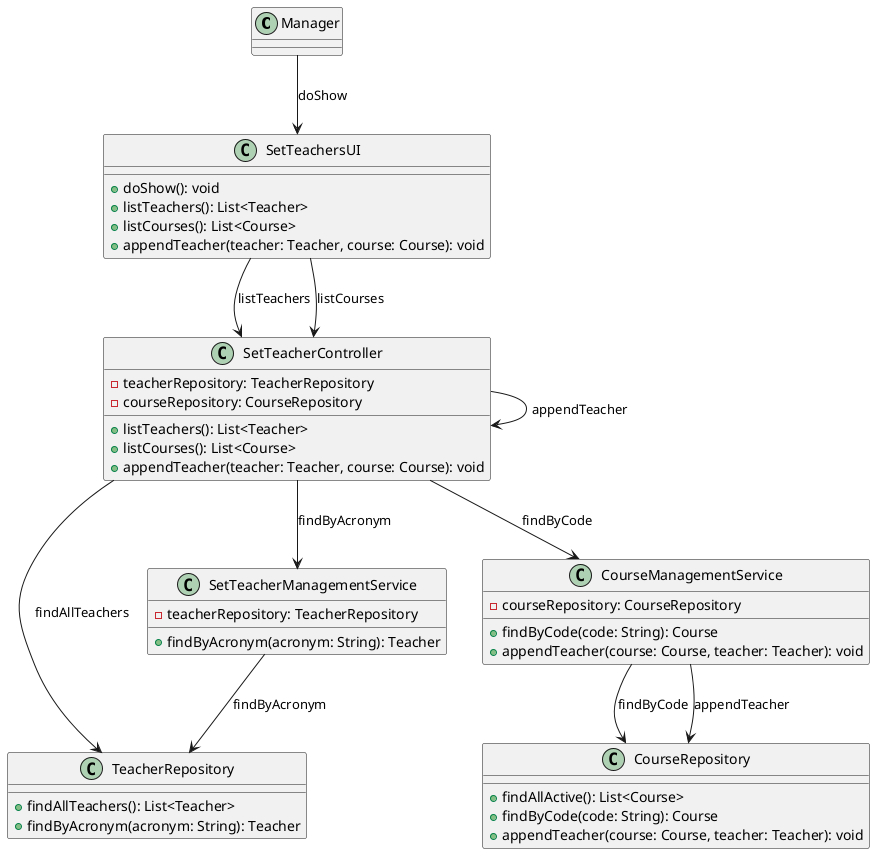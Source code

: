 @startuml
class Manager {
}

class CourseRepository {
    +findAllActive(): List<Course>
    +findByCode(code: String): Course
    +appendTeacher(course: Course, teacher: Teacher): void
}

class TeacherRepository {
    +findAllTeachers(): List<Teacher>
    +findByAcronym(acronym: String): Teacher
}

class SetTeachersUI {
    +doShow(): void
    +listTeachers(): List<Teacher>
    +listCourses(): List<Course>
    +appendTeacher(teacher: Teacher, course: Course): void
}

class SetTeacherController {
    -teacherRepository: TeacherRepository
    -courseRepository: CourseRepository
    +listTeachers(): List<Teacher>
    +listCourses(): List<Course>
    +appendTeacher(teacher: Teacher, course: Course): void
}

class SetTeacherManagementService {
    -teacherRepository: TeacherRepository
    +findByAcronym(acronym: String): Teacher
}

class CourseManagementService {
    -courseRepository: CourseRepository
    +findByCode(code: String): Course
    +appendTeacher(course: Course, teacher: Teacher): void
}

Manager --> SetTeachersUI : doShow
SetTeachersUI --> SetTeacherController : listTeachers
SetTeacherController --> TeacherRepository : findAllTeachers
SetTeacherController --> SetTeacherController : appendTeacher
SetTeacherController --> SetTeacherManagementService : findByAcronym
SetTeacherManagementService --> TeacherRepository : findByAcronym
SetTeacherController --> CourseManagementService : findByCode
CourseManagementService --> CourseRepository : findByCode
CourseManagementService --> CourseRepository : appendTeacher
SetTeachersUI --> SetTeacherController : listCourses
@enduml
